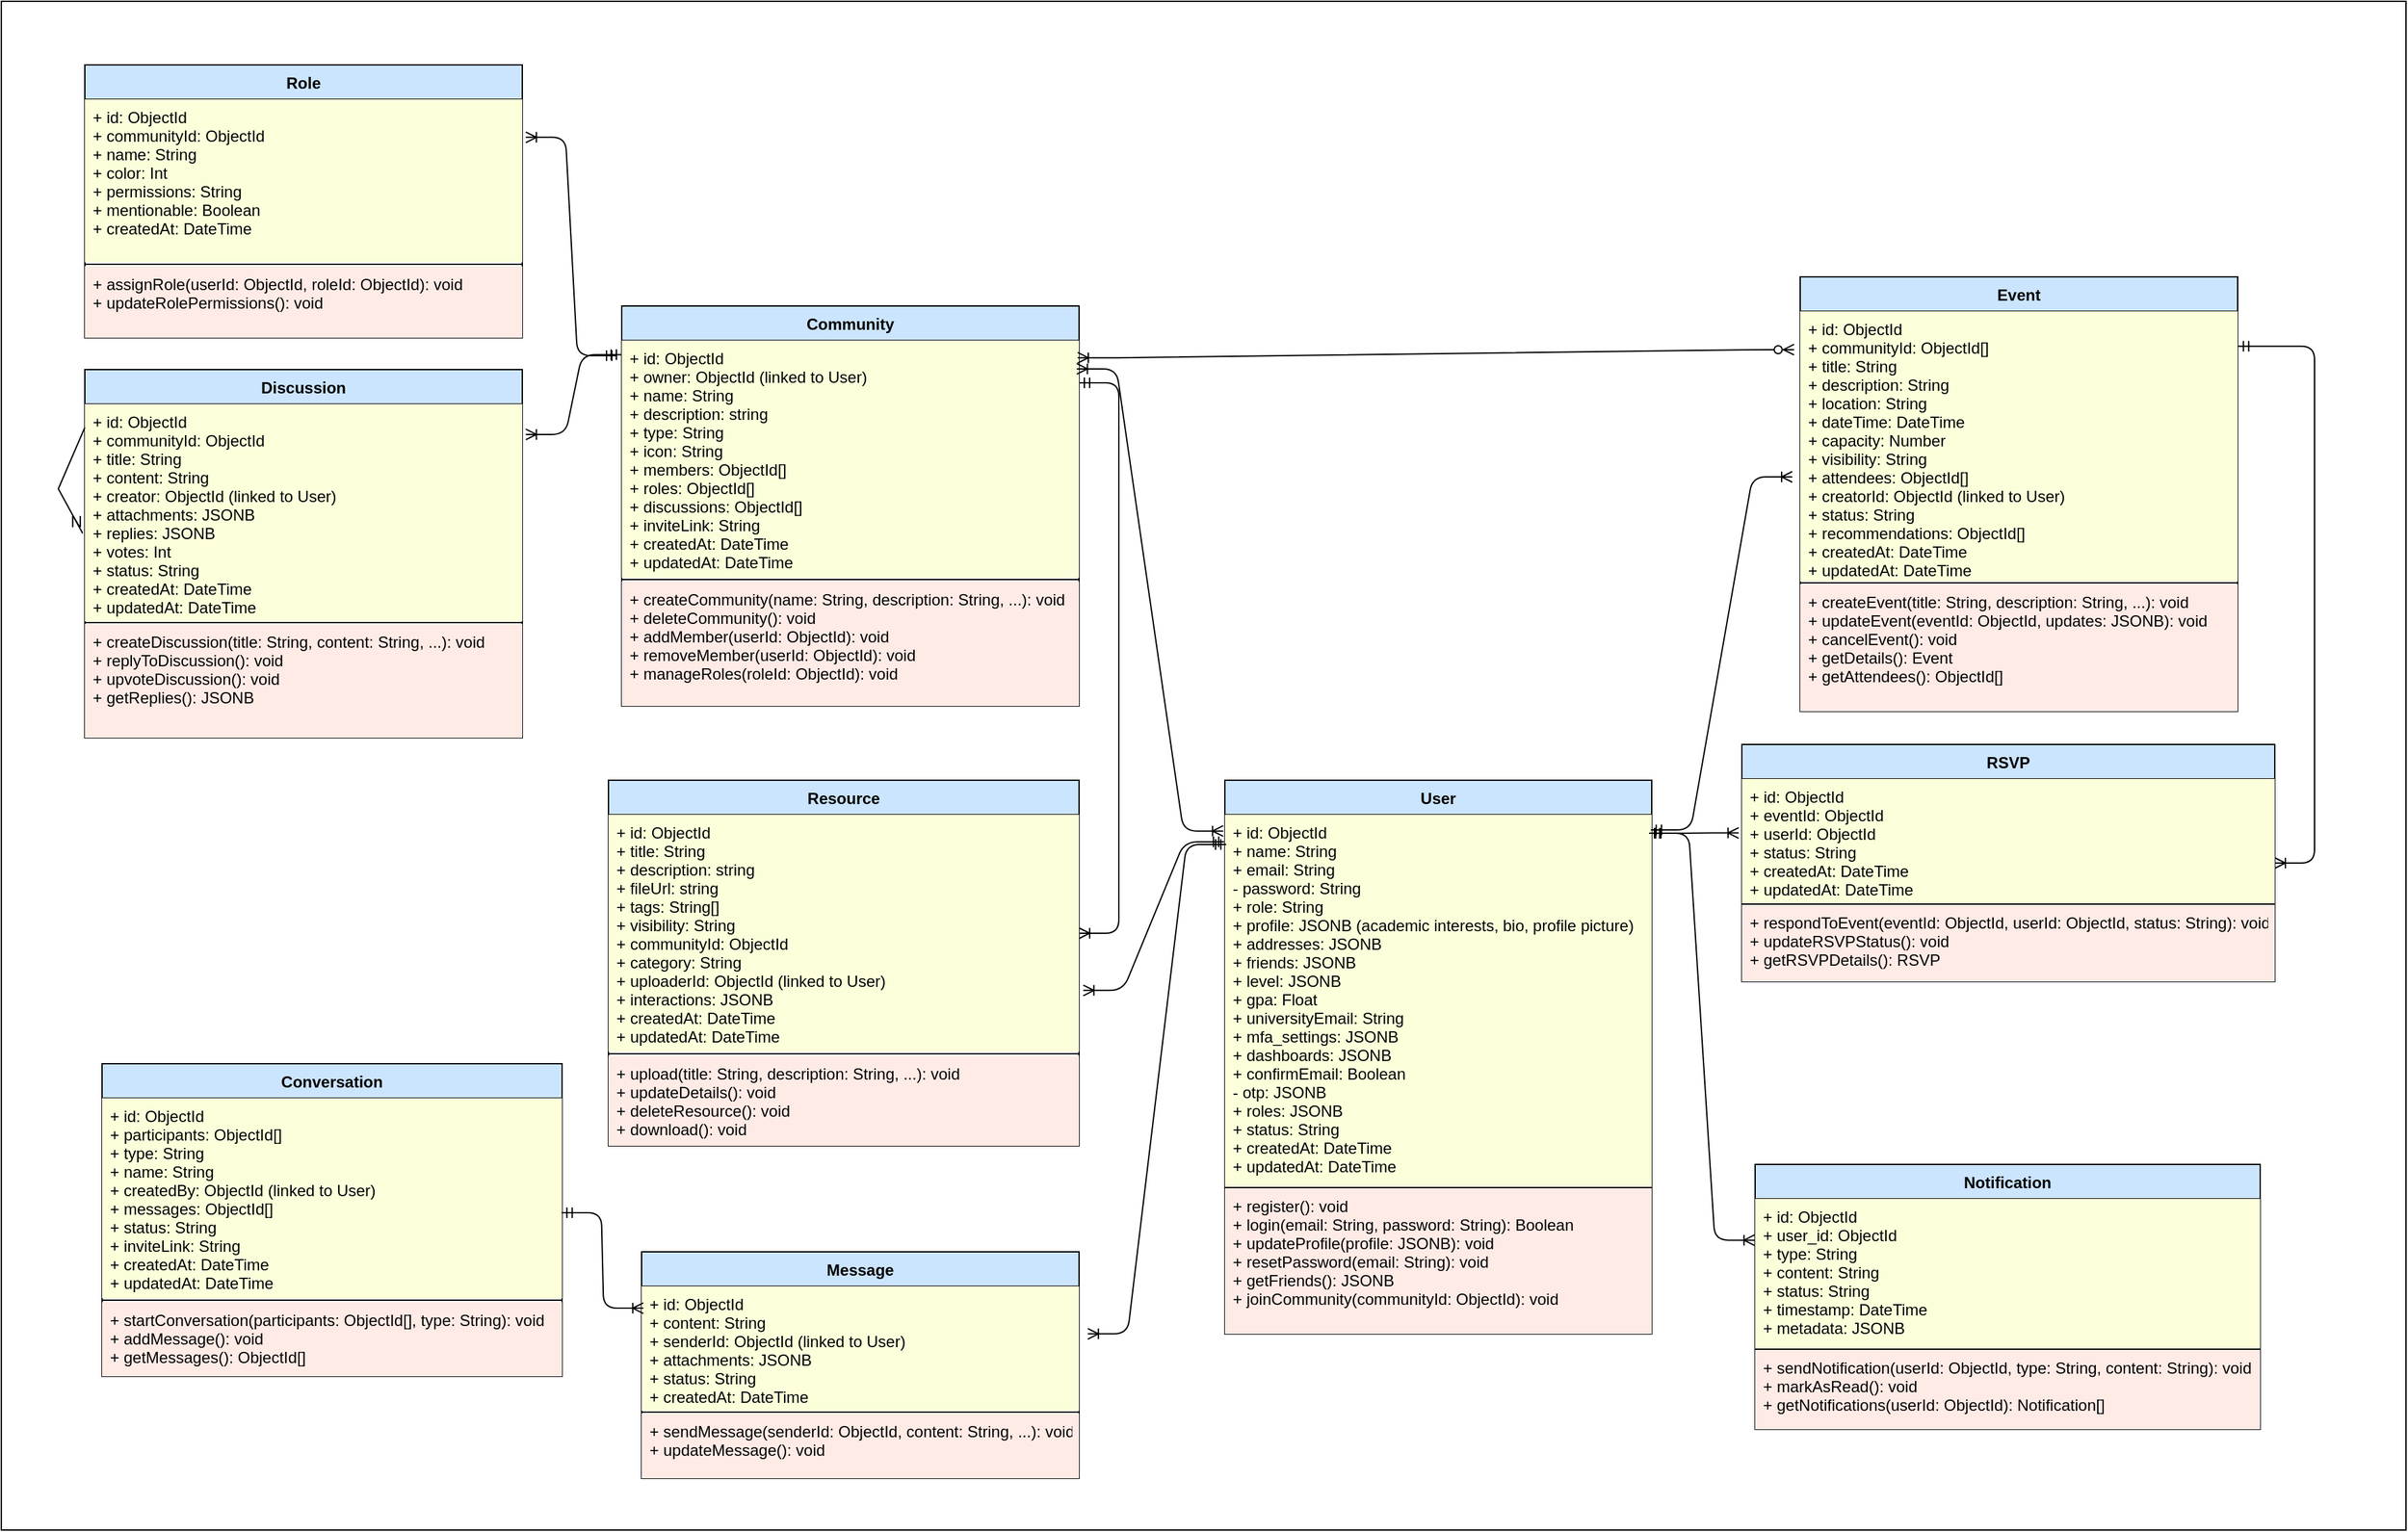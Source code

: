<mxfile>
    <diagram id="E42hPkK_l2Tkez0dXh80" name="Page-1">
        <mxGraphModel dx="3774" dy="2426" grid="0" gridSize="10" guides="1" tooltips="1" connect="1" arrows="1" fold="1" page="0" pageScale="1" pageWidth="850" pageHeight="1100" math="0" shadow="0">
            <root>
                <mxCell id="0"/>
                <mxCell id="1" parent="0"/>
                <mxCell id="79" value="" style="rounded=0;whiteSpace=wrap;html=1;fillColor=#FFFFFF;" vertex="1" parent="1">
                    <mxGeometry x="-863" y="-558" width="1814" height="1154" as="geometry"/>
                </mxCell>
                <mxCell id="2" value="User" style="swimlane;fontStyle=1;align=center;verticalAlign=top;childLayout=stackLayout;horizontal=1;startSize=26;horizontalStack=0;resizeParent=1;resizeParentMax=0;resizeLast=0;collapsible=1;marginBottom=0;fillColor=#CCE5FF;" parent="1" vertex="1">
                    <mxGeometry x="60" y="30" width="322" height="418" as="geometry"/>
                </mxCell>
                <mxCell id="3" value="+ id: ObjectId&#10;+ name: String&#10;+ email: String&#10;- password: String&#10;+ role: String&#10;+ profile: JSONB (academic interests, bio, profile picture)&#10;+ addresses: JSONB&#10;+ friends: JSONB&#10;+ level: JSONB&#10;+ gpa: Float&#10;+ universityEmail: String&#10;+ mfa_settings: JSONB&#10;+ dashboards: JSONB&#10;+ confirmEmail: Boolean&#10;- otp: JSONB&#10;+ roles: JSONB&#10;+ status: String&#10;+ createdAt: DateTime&#10;+ updatedAt: DateTime&#10;" style="text;strokeColor=none;fillColor=#FDFFDB;align=left;verticalAlign=top;spacingLeft=4;spacingRight=4;overflow=hidden;rotatable=0;points=[[0,0.5],[1,0.5]];portConstraint=eastwest;" parent="2" vertex="1">
                    <mxGeometry y="26" width="322" height="281" as="geometry"/>
                </mxCell>
                <mxCell id="4" value="" style="line;strokeWidth=1;fillColor=none;align=left;verticalAlign=middle;spacingTop=-1;spacingLeft=3;spacingRight=3;rotatable=0;labelPosition=right;points=[];portConstraint=eastwest;strokeColor=inherit;" parent="2" vertex="1">
                    <mxGeometry y="307" width="322" height="1" as="geometry"/>
                </mxCell>
                <mxCell id="5" value="+ register(): void&#10;+ login(email: String, password: String): Boolean&#10;+ updateProfile(profile: JSONB): void&#10;+ resetPassword(email: String): void&#10;+ getFriends(): JSONB&#10;+ joinCommunity(communityId: ObjectId): void" style="text;strokeColor=none;fillColor=#FFEBE6;align=left;verticalAlign=top;spacingLeft=4;spacingRight=4;overflow=hidden;rotatable=0;points=[[0,0.5],[1,0.5]];portConstraint=eastwest;" parent="2" vertex="1">
                    <mxGeometry y="308" width="322" height="110" as="geometry"/>
                </mxCell>
                <mxCell id="6" value="Event" style="swimlane;fontStyle=1;align=center;verticalAlign=top;childLayout=stackLayout;horizontal=1;startSize=26;horizontalStack=0;resizeParent=1;resizeParentMax=0;resizeLast=0;collapsible=1;marginBottom=0;fillColor=#CCE5FF;" parent="1" vertex="1">
                    <mxGeometry x="494" y="-350" width="330" height="328" as="geometry"/>
                </mxCell>
                <mxCell id="7" value="+ id: ObjectId&#10;+ communityId: ObjectId[]&#10;+ title: String&#10;+ description: String&#10;+ location: String&#10;+ dateTime: DateTime&#10;+ capacity: Number&#10;+ visibility: String&#10;+ attendees: ObjectId[]&#10;+ creatorId: ObjectId (linked to User)&#10;+ status: String&#10;+ recommendations: ObjectId[]&#10;+ createdAt: DateTime&#10;+ updatedAt: DateTime&#10;" style="text;strokeColor=none;fillColor=#FDFFDB;align=left;verticalAlign=top;spacingLeft=4;spacingRight=4;overflow=hidden;rotatable=0;points=[[0,0.5],[1,0.5]];portConstraint=eastwest;" parent="6" vertex="1">
                    <mxGeometry y="26" width="330" height="204" as="geometry"/>
                </mxCell>
                <mxCell id="8" value="" style="line;strokeWidth=1;fillColor=none;align=left;verticalAlign=middle;spacingTop=-1;spacingLeft=3;spacingRight=3;rotatable=0;labelPosition=right;points=[];portConstraint=eastwest;strokeColor=inherit;" parent="6" vertex="1">
                    <mxGeometry y="230" width="330" height="2" as="geometry"/>
                </mxCell>
                <mxCell id="9" value="+ createEvent(title: String, description: String, ...): void&#10;+ updateEvent(eventId: ObjectId, updates: JSONB): void&#10;+ cancelEvent(): void&#10;+ getDetails(): Event&#10;+ getAttendees(): ObjectId[]" style="text;strokeColor=none;fillColor=#FFEBE6;align=left;verticalAlign=top;spacingLeft=4;spacingRight=4;overflow=hidden;rotatable=0;points=[[0,0.5],[1,0.5]];portConstraint=eastwest;" parent="6" vertex="1">
                    <mxGeometry y="232" width="330" height="96" as="geometry"/>
                </mxCell>
                <mxCell id="14" value="Resource" style="swimlane;fontStyle=1;align=center;verticalAlign=top;childLayout=stackLayout;horizontal=1;startSize=26;horizontalStack=0;resizeParent=1;resizeParentMax=0;resizeLast=0;collapsible=1;marginBottom=0;fillColor=#CCE5FF;" parent="1" vertex="1">
                    <mxGeometry x="-405" y="30" width="355" height="276" as="geometry"/>
                </mxCell>
                <mxCell id="15" value="+ id: ObjectId&#10;+ title: String&#10;+ description: string&#10;+ fileUrl: string&#10;+ tags: String[]&#10;+ visibility: String&#10;+ communityId: ObjectId&#10;+ category: String&#10;+ uploaderId: ObjectId (linked to User)&#10;+ interactions: JSONB&#10;+ createdAt: DateTime&#10;+ updatedAt: DateTime&#10;" style="text;strokeColor=none;fillColor=#FDFFDB;align=left;verticalAlign=top;spacingLeft=4;spacingRight=4;overflow=hidden;rotatable=0;points=[[0,0.5],[1,0.5]];portConstraint=eastwest;" parent="14" vertex="1">
                    <mxGeometry y="26" width="355" height="179" as="geometry"/>
                </mxCell>
                <mxCell id="16" value="" style="line;strokeWidth=1;fillColor=none;align=left;verticalAlign=middle;spacingTop=-1;spacingLeft=3;spacingRight=3;rotatable=0;labelPosition=right;points=[];portConstraint=eastwest;strokeColor=inherit;" parent="14" vertex="1">
                    <mxGeometry y="205" width="355" as="geometry"/>
                </mxCell>
                <mxCell id="85" value="" style="line;strokeWidth=1;fillColor=none;align=left;verticalAlign=middle;spacingTop=-1;spacingLeft=3;spacingRight=3;rotatable=0;labelPosition=right;points=[];portConstraint=eastwest;strokeColor=inherit;" vertex="1" parent="14">
                    <mxGeometry y="205" width="355" height="3" as="geometry"/>
                </mxCell>
                <mxCell id="17" value="+ upload(title: String, description: String, ...): void&#10;+ updateDetails(): void&#10;+ deleteResource(): void&#10;+ download(): void" style="text;strokeColor=none;fillColor=#FFEBE6;align=left;verticalAlign=top;spacingLeft=4;spacingRight=4;overflow=hidden;rotatable=0;points=[[0,0.5],[1,0.5]];portConstraint=eastwest;" parent="14" vertex="1">
                    <mxGeometry y="208" width="355" height="68" as="geometry"/>
                </mxCell>
                <mxCell id="18" value="Notification" style="swimlane;fontStyle=1;align=center;verticalAlign=top;childLayout=stackLayout;horizontal=1;startSize=26;horizontalStack=0;resizeParent=1;resizeParentMax=0;resizeLast=0;collapsible=1;marginBottom=0;fillColor=#CCE5FF;" parent="1" vertex="1">
                    <mxGeometry x="460" y="320" width="381" height="200" as="geometry"/>
                </mxCell>
                <mxCell id="19" value="+ id: ObjectId&#10;+ user_id: ObjectId&#10;+ type: String&#10;+ content: String&#10;+ status: String&#10;+ timestamp: DateTime&#10;+ metadata: JSONB" style="text;strokeColor=none;fillColor=#FDFFDB;align=left;verticalAlign=top;spacingLeft=4;spacingRight=4;overflow=hidden;rotatable=0;points=[[0,0.5],[1,0.5]];portConstraint=eastwest;" parent="18" vertex="1">
                    <mxGeometry y="26" width="381" height="113" as="geometry"/>
                </mxCell>
                <mxCell id="48" value="" style="edgeStyle=entityRelationEdgeStyle;fontSize=12;html=1;endArrow=ERoneToMany;startArrow=ERmandOne;entryX=-0.001;entryY=0.276;entryDx=0;entryDy=0;entryPerimeter=0;" parent="18" target="19" edge="1">
                    <mxGeometry width="100" height="100" relative="1" as="geometry">
                        <mxPoint x="-80" y="-250" as="sourcePoint"/>
                        <mxPoint x="-10" y="60" as="targetPoint"/>
                    </mxGeometry>
                </mxCell>
                <mxCell id="20" value="" style="line;strokeWidth=1;fillColor=none;align=left;verticalAlign=middle;spacingTop=-1;spacingLeft=3;spacingRight=3;rotatable=0;labelPosition=right;points=[];portConstraint=eastwest;strokeColor=inherit;" parent="18" vertex="1">
                    <mxGeometry y="139" width="381" height="1" as="geometry"/>
                </mxCell>
                <mxCell id="21" value="+ sendNotification(userId: ObjectId, type: String, content: String): void&#10;+ markAsRead(): void&#10;+ getNotifications(userId: ObjectId): Notification[]" style="text;strokeColor=none;fillColor=#FFEBE6;align=left;verticalAlign=top;spacingLeft=4;spacingRight=4;overflow=hidden;rotatable=0;points=[[0,0.5],[1,0.5]];portConstraint=eastwest;" parent="18" vertex="1">
                    <mxGeometry y="140" width="381" height="60" as="geometry"/>
                </mxCell>
                <mxCell id="22" value="Community" style="swimlane;fontStyle=1;align=center;verticalAlign=top;childLayout=stackLayout;horizontal=1;startSize=26;horizontalStack=0;resizeParent=1;resizeParentMax=0;resizeLast=0;collapsible=1;marginBottom=0;fillColor=#CCE5FF;" parent="1" vertex="1">
                    <mxGeometry x="-395" y="-328" width="345" height="302" as="geometry"/>
                </mxCell>
                <mxCell id="23" value="+ id: ObjectId&#10;+ owner: ObjectId (linked to User)&#10;+ name: String&#10;+ description: string&#10;+ type: String&#10;+ icon: String&#10;+ members: ObjectId[]&#10;+ roles: ObjectId[]&#10;+ discussions: ObjectId[]&#10;+ inviteLink: String&#10;+ createdAt: DateTime&#10;+ updatedAt: DateTime&#10;" style="text;strokeColor=none;fillColor=#FDFFDB;align=left;verticalAlign=top;spacingLeft=4;spacingRight=4;overflow=hidden;rotatable=0;points=[[0,0.5],[1,0.5]];portConstraint=eastwest;" parent="22" vertex="1">
                    <mxGeometry y="26" width="345" height="179" as="geometry"/>
                </mxCell>
                <mxCell id="24" value="" style="line;strokeWidth=1;fillColor=none;align=left;verticalAlign=middle;spacingTop=-1;spacingLeft=3;spacingRight=3;rotatable=0;labelPosition=right;points=[];portConstraint=eastwest;strokeColor=inherit;" parent="22" vertex="1">
                    <mxGeometry y="205" width="345" as="geometry"/>
                </mxCell>
                <mxCell id="86" value="" style="line;strokeWidth=1;fillColor=none;align=left;verticalAlign=middle;spacingTop=-1;spacingLeft=3;spacingRight=3;rotatable=0;labelPosition=right;points=[];portConstraint=eastwest;strokeColor=inherit;" vertex="1" parent="22">
                    <mxGeometry y="205" width="345" height="3" as="geometry"/>
                </mxCell>
                <mxCell id="25" value="+ createCommunity(name: String, description: String, ...): void&#10;+ deleteCommunity(): void&#10;+ addMember(userId: ObjectId): void&#10;+ removeMember(userId: ObjectId): void&#10;+ manageRoles(roleId: ObjectId): void" style="text;strokeColor=none;fillColor=#FFEBE6;align=left;verticalAlign=top;spacingLeft=4;spacingRight=4;overflow=hidden;rotatable=0;points=[[0,0.5],[1,0.5]];portConstraint=eastwest;" parent="22" vertex="1">
                    <mxGeometry y="208" width="345" height="94" as="geometry"/>
                </mxCell>
                <mxCell id="26" value="Role" style="swimlane;fontStyle=1;align=center;verticalAlign=top;childLayout=stackLayout;horizontal=1;startSize=26;horizontalStack=0;resizeParent=1;resizeParentMax=0;resizeLast=0;collapsible=1;marginBottom=0;fillColor=#CCE5FF;" parent="1" vertex="1">
                    <mxGeometry x="-800" y="-510" width="330" height="206" as="geometry"/>
                </mxCell>
                <mxCell id="27" value="+ id: ObjectId&#10;+ communityId: ObjectId&#10;+ name: String&#10;+ color: Int&#10;+ permissions: String&#10;+ mentionable: Boolean&#10;+ createdAt: DateTime&#10;" style="text;strokeColor=none;fillColor=#FDFFDB;align=left;verticalAlign=top;spacingLeft=4;spacingRight=4;overflow=hidden;rotatable=0;points=[[0,0.5],[1,0.5]];portConstraint=eastwest;" parent="26" vertex="1">
                    <mxGeometry y="26" width="330" height="123" as="geometry"/>
                </mxCell>
                <mxCell id="28" value="" style="line;strokeWidth=1;fillColor=none;align=left;verticalAlign=middle;spacingTop=-1;spacingLeft=3;spacingRight=3;rotatable=0;labelPosition=right;points=[];portConstraint=eastwest;strokeColor=inherit;" parent="26" vertex="1">
                    <mxGeometry y="149" width="330" height="3" as="geometry"/>
                </mxCell>
                <mxCell id="29" value="+ assignRole(userId: ObjectId, roleId: ObjectId): void&#10;+ updateRolePermissions(): void" style="text;strokeColor=none;fillColor=#FFEBE6;align=left;verticalAlign=top;spacingLeft=4;spacingRight=4;overflow=hidden;rotatable=0;points=[[0,0.5],[1,0.5]];portConstraint=eastwest;" parent="26" vertex="1">
                    <mxGeometry y="152" width="330" height="54" as="geometry"/>
                </mxCell>
                <mxCell id="30" value="Discussion" style="swimlane;fontStyle=1;align=center;verticalAlign=top;childLayout=stackLayout;horizontal=1;startSize=26;horizontalStack=0;resizeParent=1;resizeParentMax=0;resizeLast=0;collapsible=1;marginBottom=0;fillColor=#CCE5FF;" parent="1" vertex="1">
                    <mxGeometry x="-800" y="-280" width="330" height="278" as="geometry"/>
                </mxCell>
                <mxCell id="31" value="+ id: ObjectId&#10;+ communityId: ObjectId&#10;+ title: String&#10;+ content: String&#10;+ creator: ObjectId (linked to User)&#10;+ attachments: JSONB&#10;+ replies: JSONB&#10;+ votes: Int&#10;+ status: String&#10;+ createdAt: DateTime&#10;+ updatedAt: DateTime&#10;" style="text;strokeColor=none;fillColor=#FDFFDB;align=left;verticalAlign=top;spacingLeft=4;spacingRight=4;overflow=hidden;rotatable=0;points=[[0,0.5],[1,0.5]];portConstraint=eastwest;" parent="30" vertex="1">
                    <mxGeometry y="26" width="330" height="164" as="geometry"/>
                </mxCell>
                <mxCell id="32" value="" style="line;strokeWidth=1;fillColor=none;align=left;verticalAlign=middle;spacingTop=-1;spacingLeft=3;spacingRight=3;rotatable=0;labelPosition=right;points=[];portConstraint=eastwest;strokeColor=inherit;" parent="30" vertex="1">
                    <mxGeometry y="190" width="330" height="2" as="geometry"/>
                </mxCell>
                <mxCell id="33" value="+ createDiscussion(title: String, content: String, ...): void&#10;+ replyToDiscussion(): void&#10;+ upvoteDiscussion(): void&#10;+ getReplies(): JSONB" style="text;strokeColor=none;fillColor=#FFEBE6;align=left;verticalAlign=top;spacingLeft=4;spacingRight=4;overflow=hidden;rotatable=0;points=[[0,0.5],[1,0.5]];portConstraint=eastwest;" parent="30" vertex="1">
                    <mxGeometry y="192" width="330" height="86" as="geometry"/>
                </mxCell>
                <mxCell id="76" value="" style="endArrow=none;html=1;rounded=0;entryX=-0.005;entryY=0.595;entryDx=0;entryDy=0;entryPerimeter=0;exitX=0;exitY=0.108;exitDx=0;exitDy=0;exitPerimeter=0;" parent="30" source="31" target="31" edge="1">
                    <mxGeometry relative="1" as="geometry">
                        <mxPoint x="-10" y="60" as="sourcePoint"/>
                        <mxPoint x="350" y="120" as="targetPoint"/>
                        <Array as="points">
                            <mxPoint x="-20" y="90"/>
                        </Array>
                    </mxGeometry>
                </mxCell>
                <mxCell id="77" value="N" style="resizable=0;html=1;align=right;verticalAlign=bottom;" parent="76" connectable="0" vertex="1">
                    <mxGeometry x="1" relative="1" as="geometry"/>
                </mxCell>
                <mxCell id="34" value="Conversation" style="swimlane;fontStyle=1;align=center;verticalAlign=top;childLayout=stackLayout;horizontal=1;startSize=26;horizontalStack=0;resizeParent=1;resizeParentMax=0;resizeLast=0;collapsible=1;marginBottom=0;fillColor=#CCE5FF;" parent="1" vertex="1">
                    <mxGeometry x="-787" y="244" width="347" height="236" as="geometry"/>
                </mxCell>
                <mxCell id="35" value="+ id: ObjectId&#10;+ participants: ObjectId[]&#10;+ type: String&#10;+ name: String&#10;+ createdBy: ObjectId (linked to User)&#10;+ messages: ObjectId[]&#10;+ status: String&#10;+ inviteLink: String&#10;+ createdAt: DateTime&#10;+ updatedAt: DateTime&#10;" style="text;strokeColor=none;fillColor=#FDFFDB;align=left;verticalAlign=top;spacingLeft=4;spacingRight=4;overflow=hidden;rotatable=0;points=[[0,0.5],[1,0.5]];portConstraint=eastwest;" parent="34" vertex="1">
                    <mxGeometry y="26" width="347" height="151" as="geometry"/>
                </mxCell>
                <mxCell id="36" value="" style="line;strokeWidth=1;fillColor=none;align=left;verticalAlign=middle;spacingTop=-1;spacingLeft=3;spacingRight=3;rotatable=0;labelPosition=right;points=[];portConstraint=eastwest;strokeColor=inherit;" parent="34" vertex="1">
                    <mxGeometry y="177" width="347" height="3" as="geometry"/>
                </mxCell>
                <mxCell id="37" value="+ startConversation(participants: ObjectId[], type: String): void&#10;+ addMessage(): void&#10;+ getMessages(): ObjectId[]" style="text;strokeColor=none;fillColor=#FFEBE6;align=left;verticalAlign=top;spacingLeft=4;spacingRight=4;overflow=hidden;rotatable=0;points=[[0,0.5],[1,0.5]];portConstraint=eastwest;" parent="34" vertex="1">
                    <mxGeometry y="180" width="347" height="56" as="geometry"/>
                </mxCell>
                <mxCell id="38" value="Message" style="swimlane;fontStyle=1;align=center;verticalAlign=top;childLayout=stackLayout;horizontal=1;startSize=26;horizontalStack=0;resizeParent=1;resizeParentMax=0;resizeLast=0;collapsible=1;marginBottom=0;fillColor=#CCE5FF;" parent="1" vertex="1">
                    <mxGeometry x="-380" y="386" width="330" height="171" as="geometry"/>
                </mxCell>
                <mxCell id="39" value="+ id: ObjectId&#10;+ content: String&#10;+ senderId: ObjectId (linked to User)&#10;+ attachments: JSONB&#10;+ status: String&#10;+ createdAt: DateTime" style="text;strokeColor=none;fillColor=#FDFFDB;align=left;verticalAlign=top;spacingLeft=4;spacingRight=4;overflow=hidden;rotatable=0;points=[[0,0.5],[1,0.5]];portConstraint=eastwest;" parent="38" vertex="1">
                    <mxGeometry y="26" width="330" height="94" as="geometry"/>
                </mxCell>
                <mxCell id="40" value="" style="line;strokeWidth=1;fillColor=none;align=left;verticalAlign=middle;spacingTop=-1;spacingLeft=3;spacingRight=3;rotatable=0;labelPosition=right;points=[];portConstraint=eastwest;strokeColor=inherit;" parent="38" vertex="1">
                    <mxGeometry y="120" width="330" height="2" as="geometry"/>
                </mxCell>
                <mxCell id="41" value="+ sendMessage(senderId: ObjectId, content: String, ...): void&#10;+ updateMessage(): void" style="text;strokeColor=none;fillColor=#FFEBE6;align=left;verticalAlign=top;spacingLeft=4;spacingRight=4;overflow=hidden;rotatable=0;points=[[0,0.5],[1,0.5]];portConstraint=eastwest;" parent="38" vertex="1">
                    <mxGeometry y="122" width="330" height="49" as="geometry"/>
                </mxCell>
                <mxCell id="46" value="" style="edgeStyle=entityRelationEdgeStyle;fontSize=12;html=1;endArrow=ERoneToMany;startArrow=ERmandOne;exitX=0.998;exitY=0.041;exitDx=0;exitDy=0;exitPerimeter=0;" parent="1" source="3" edge="1">
                    <mxGeometry width="100" height="100" relative="1" as="geometry">
                        <mxPoint x="351" y="170" as="sourcePoint"/>
                        <mxPoint x="488" y="-199" as="targetPoint"/>
                    </mxGeometry>
                </mxCell>
                <mxCell id="47" value="" style="edgeStyle=entityRelationEdgeStyle;fontSize=12;html=1;endArrow=ERoneToMany;startArrow=ERmandOne;exitX=-0.002;exitY=0.073;exitDx=0;exitDy=0;exitPerimeter=0;entryX=1.009;entryY=0.741;entryDx=0;entryDy=0;entryPerimeter=0;" parent="1" source="3" target="15" edge="1">
                    <mxGeometry width="100" height="100" relative="1" as="geometry">
                        <mxPoint x="-53.39" y="190" as="sourcePoint"/>
                        <mxPoint x="-50" y="190" as="targetPoint"/>
                    </mxGeometry>
                </mxCell>
                <mxCell id="49" value="" style="edgeStyle=entityRelationEdgeStyle;fontSize=12;html=1;endArrow=ERoneToMany;startArrow=ERoneToMany;exitX=-0.004;exitY=0.044;exitDx=0;exitDy=0;exitPerimeter=0;entryX=0.995;entryY=0.12;entryDx=0;entryDy=0;entryPerimeter=0;" parent="1" source="3" target="23" edge="1">
                    <mxGeometry width="100" height="100" relative="1" as="geometry">
                        <mxPoint x="-30" y="-120" as="sourcePoint"/>
                        <mxPoint y="-180" as="targetPoint"/>
                    </mxGeometry>
                </mxCell>
                <mxCell id="54" value="" style="edgeStyle=entityRelationEdgeStyle;fontSize=12;html=1;endArrow=ERoneToMany;startArrow=ERmandOne;entryX=-0.006;entryY=0.434;entryDx=0;entryDy=0;entryPerimeter=0;" parent="1" target="11" edge="1">
                    <mxGeometry width="100" height="100" relative="1" as="geometry">
                        <mxPoint x="381" y="70" as="sourcePoint"/>
                        <mxPoint x="435.03" y="174.23" as="targetPoint"/>
                    </mxGeometry>
                </mxCell>
                <mxCell id="55" value="" style="edgeStyle=entityRelationEdgeStyle;fontSize=12;html=1;endArrow=ERoneToMany;startArrow=ERmandOne;exitX=0.003;exitY=0.08;exitDx=0;exitDy=0;exitPerimeter=0;entryX=1.02;entryY=0.382;entryDx=0;entryDy=0;entryPerimeter=0;" parent="1" source="3" target="39" edge="1">
                    <mxGeometry width="100" height="100" relative="1" as="geometry">
                        <mxPoint x="39.358" y="86.002" as="sourcePoint"/>
                        <mxPoint x="-47.03" y="204.934" as="targetPoint"/>
                    </mxGeometry>
                </mxCell>
                <mxCell id="56" value="" style="edgeStyle=entityRelationEdgeStyle;fontSize=12;html=1;endArrow=ERoneToMany;startArrow=ERmandOne;exitX=1.001;exitY=0.129;exitDx=0;exitDy=0;exitPerimeter=0;" parent="1" target="10" edge="1" source="7">
                    <mxGeometry width="100" height="100" relative="1" as="geometry">
                        <mxPoint x="800" y="-320" as="sourcePoint"/>
                        <mxPoint x="858" y="86" as="targetPoint"/>
                    </mxGeometry>
                </mxCell>
                <mxCell id="10" value="RSVP" style="swimlane;fontStyle=1;align=center;verticalAlign=top;childLayout=stackLayout;horizontal=1;startSize=26;horizontalStack=0;resizeParent=1;resizeParentMax=0;resizeLast=0;collapsible=1;marginBottom=0;fillColor=#CCE5FF;" parent="1" vertex="1">
                    <mxGeometry x="450" y="3" width="402" height="179" as="geometry"/>
                </mxCell>
                <mxCell id="11" value="+ id: ObjectId&#10;+ eventId: ObjectId&#10;+ userId: ObjectId&#10;+ status: String&#10;+ createdAt: DateTime&#10;+ updatedAt: DateTime&#10;" style="text;strokeColor=none;fillColor=#FDFFDB;align=left;verticalAlign=top;spacingLeft=4;spacingRight=4;overflow=hidden;rotatable=0;points=[[0,0.5],[1,0.5]];portConstraint=eastwest;" parent="10" vertex="1">
                    <mxGeometry y="26" width="402" height="94" as="geometry"/>
                </mxCell>
                <mxCell id="12" value="" style="line;strokeWidth=1;fillColor=none;align=left;verticalAlign=middle;spacingTop=-1;spacingLeft=3;spacingRight=3;rotatable=0;labelPosition=right;points=[];portConstraint=eastwest;strokeColor=inherit;" parent="10" vertex="1">
                    <mxGeometry y="120" width="402" height="1" as="geometry"/>
                </mxCell>
                <mxCell id="13" value="+ respondToEvent(eventId: ObjectId, userId: ObjectId, status: String): void&#10;+ updateRSVPStatus(): void&#10;+ getRSVPDetails(): RSVP" style="text;strokeColor=none;fillColor=#FFEBE6;align=left;verticalAlign=top;spacingLeft=4;spacingRight=4;overflow=hidden;rotatable=0;points=[[0,0.5],[1,0.5]];portConstraint=eastwest;" parent="10" vertex="1">
                    <mxGeometry y="121" width="402" height="58" as="geometry"/>
                </mxCell>
                <mxCell id="61" value="" style="edgeStyle=entityRelationEdgeStyle;fontSize=12;html=1;endArrow=ERoneToMany;startArrow=ERzeroToMany;entryX=0.997;entryY=0.073;entryDx=0;entryDy=0;entryPerimeter=0;exitX=-0.014;exitY=0.142;exitDx=0;exitDy=0;exitPerimeter=0;" parent="1" source="7" target="23" edge="1">
                    <mxGeometry width="100" height="100" relative="1" as="geometry">
                        <mxPoint x="160" y="-140" as="sourcePoint"/>
                        <mxPoint x="260" y="-240" as="targetPoint"/>
                    </mxGeometry>
                </mxCell>
                <mxCell id="63" value="" style="edgeStyle=entityRelationEdgeStyle;fontSize=12;html=1;endArrow=ERoneToMany;startArrow=ERmandOne;entryX=1.008;entryY=0.14;entryDx=0;entryDy=0;entryPerimeter=0;exitX=0;exitY=0.06;exitDx=0;exitDy=0;exitPerimeter=0;" parent="1" source="23" target="31" edge="1">
                    <mxGeometry width="100" height="100" relative="1" as="geometry">
                        <mxPoint x="-390" y="-290" as="sourcePoint"/>
                        <mxPoint x="-360" y="-290" as="targetPoint"/>
                    </mxGeometry>
                </mxCell>
                <mxCell id="64" value="" style="edgeStyle=entityRelationEdgeStyle;fontSize=12;html=1;endArrow=ERoneToMany;startArrow=ERmandOne;entryX=1.008;entryY=0.233;entryDx=0;entryDy=0;entryPerimeter=0;exitX=-0.01;exitY=0.064;exitDx=0;exitDy=0;exitPerimeter=0;" parent="1" source="23" target="27" edge="1">
                    <mxGeometry width="100" height="100" relative="1" as="geometry">
                        <mxPoint x="-360" y="-283.56" as="sourcePoint"/>
                        <mxPoint x="-427.36" y="-221.04" as="targetPoint"/>
                    </mxGeometry>
                </mxCell>
                <mxCell id="71" value="" style="edgeStyle=entityRelationEdgeStyle;fontSize=12;html=1;endArrow=ERoneToMany;startArrow=ERmandOne;" parent="1" target="15" edge="1">
                    <mxGeometry width="100" height="100" relative="1" as="geometry">
                        <mxPoint x="-50" y="-270" as="sourcePoint"/>
                        <mxPoint x="-40" y="90" as="targetPoint"/>
                    </mxGeometry>
                </mxCell>
                <mxCell id="78" value="" style="edgeStyle=entityRelationEdgeStyle;fontSize=12;html=1;endArrow=ERoneToMany;startArrow=ERmandOne;entryX=0.004;entryY=0.176;entryDx=0;entryDy=0;entryPerimeter=0;exitX=0.999;exitY=0.573;exitDx=0;exitDy=0;exitPerimeter=0;" parent="1" source="35" target="39" edge="1">
                    <mxGeometry width="100" height="100" relative="1" as="geometry">
                        <mxPoint x="-360" y="500" as="sourcePoint"/>
                        <mxPoint x="-260" y="400" as="targetPoint"/>
                    </mxGeometry>
                </mxCell>
            </root>
        </mxGraphModel>
    </diagram>
</mxfile>
